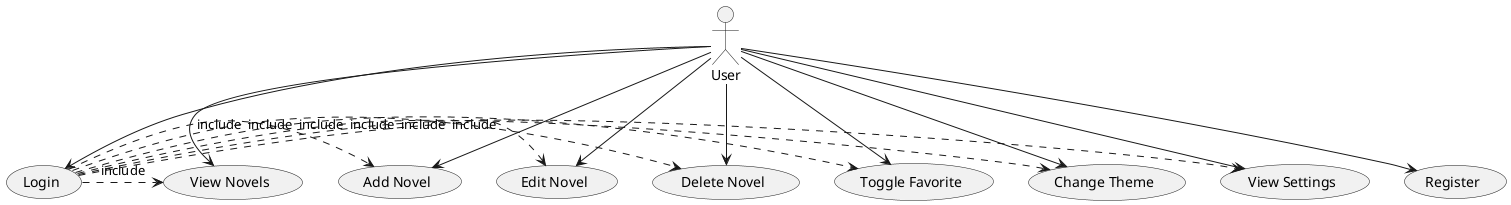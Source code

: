 @startuml
actor User

usecase "Login" as UC1
usecase "Register" as UC2
usecase "View Novels" as UC3
usecase "Add Novel" as UC4
usecase "Edit Novel" as UC5
usecase "Delete Novel" as UC6
usecase "Toggle Favorite" as UC7
usecase "Change Theme" as UC8
usecase "View Settings" as UC9

User --> UC1
User --> UC2
User --> UC3
User --> UC4
User --> UC5
User --> UC6
User --> UC7
User --> UC8
User --> UC9

UC1 .> UC3 : include
UC1 .> UC4 : include
UC1 .> UC5 : include
UC1 .> UC6 : include
UC1 .> UC7 : include
UC1 .> UC8 : include
UC1 .> UC9 : include
@enduml